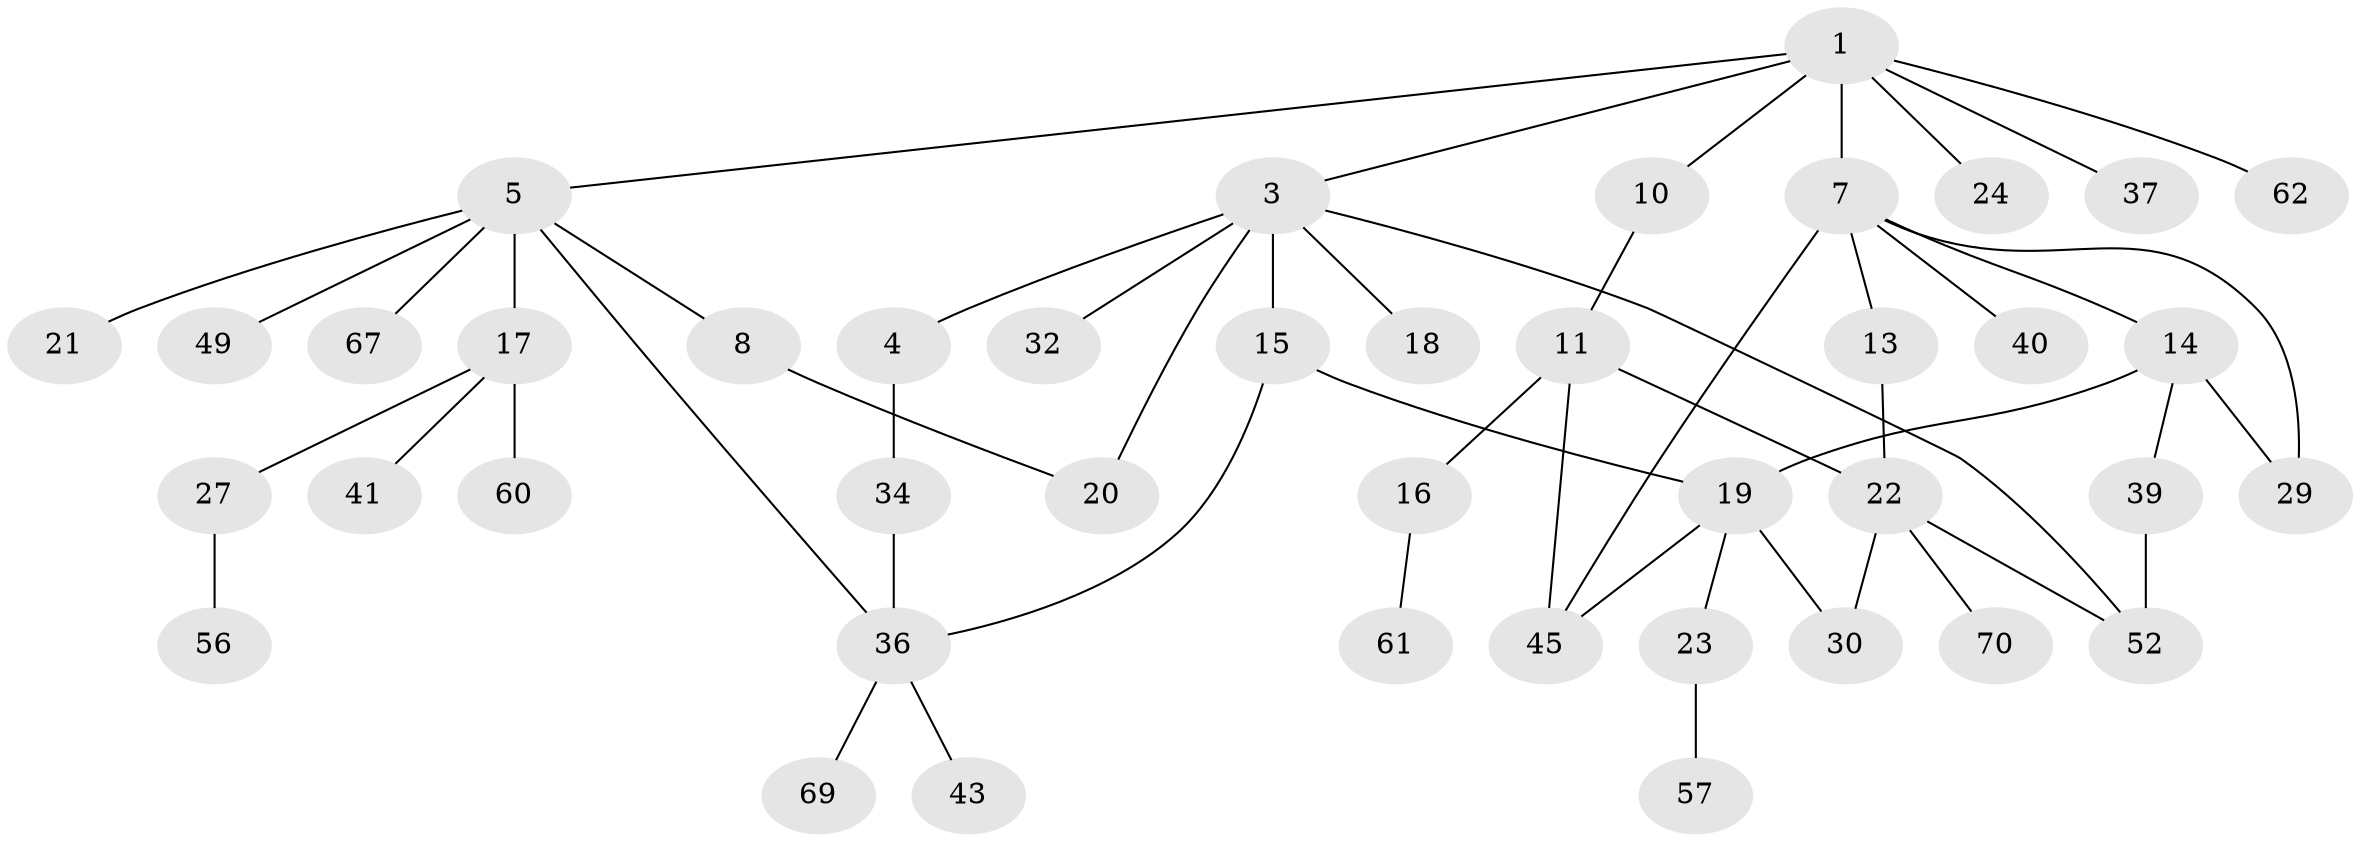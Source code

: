 // original degree distribution, {3: 0.15714285714285714, 6: 0.02857142857142857, 7: 0.02857142857142857, 2: 0.44285714285714284, 1: 0.2857142857142857, 4: 0.014285714285714285, 5: 0.04285714285714286}
// Generated by graph-tools (version 1.1) at 2025/10/02/27/25 16:10:53]
// undirected, 42 vertices, 52 edges
graph export_dot {
graph [start="1"]
  node [color=gray90,style=filled];
  1 [super="+2"];
  3 [super="+6"];
  4 [super="+35"];
  5 [super="+33"];
  7 [super="+12"];
  8 [super="+9"];
  10;
  11 [super="+58"];
  13;
  14 [super="+54"];
  15 [super="+26"];
  16;
  17 [super="+25"];
  18 [super="+64"];
  19 [super="+28"];
  20 [super="+47"];
  21 [super="+31"];
  22 [super="+50"];
  23 [super="+48"];
  24;
  27 [super="+46"];
  29 [super="+38"];
  30;
  32 [super="+42"];
  34;
  36 [super="+65"];
  37 [super="+53"];
  39;
  40 [super="+44"];
  41;
  43 [super="+55"];
  45 [super="+66"];
  49 [super="+51"];
  52 [super="+63"];
  56 [super="+59"];
  57;
  60;
  61 [super="+68"];
  62;
  67;
  69;
  70;
  1 -- 10;
  1 -- 62;
  1 -- 3;
  1 -- 37;
  1 -- 5;
  1 -- 7;
  1 -- 24;
  3 -- 4;
  3 -- 18;
  3 -- 32;
  3 -- 52;
  3 -- 20;
  3 -- 15;
  4 -- 34;
  5 -- 8;
  5 -- 17;
  5 -- 21;
  5 -- 49;
  5 -- 36;
  5 -- 67;
  7 -- 13;
  7 -- 14;
  7 -- 29;
  7 -- 40;
  7 -- 45;
  8 -- 20;
  10 -- 11;
  11 -- 16;
  11 -- 22;
  11 -- 45;
  13 -- 22;
  14 -- 19;
  14 -- 39;
  14 -- 29;
  15 -- 19;
  15 -- 36;
  16 -- 61;
  17 -- 60;
  17 -- 27;
  17 -- 41;
  19 -- 23;
  19 -- 45;
  19 -- 30;
  22 -- 30;
  22 -- 70;
  22 -- 52;
  23 -- 57;
  27 -- 56;
  34 -- 36;
  36 -- 43;
  36 -- 69;
  39 -- 52;
}
